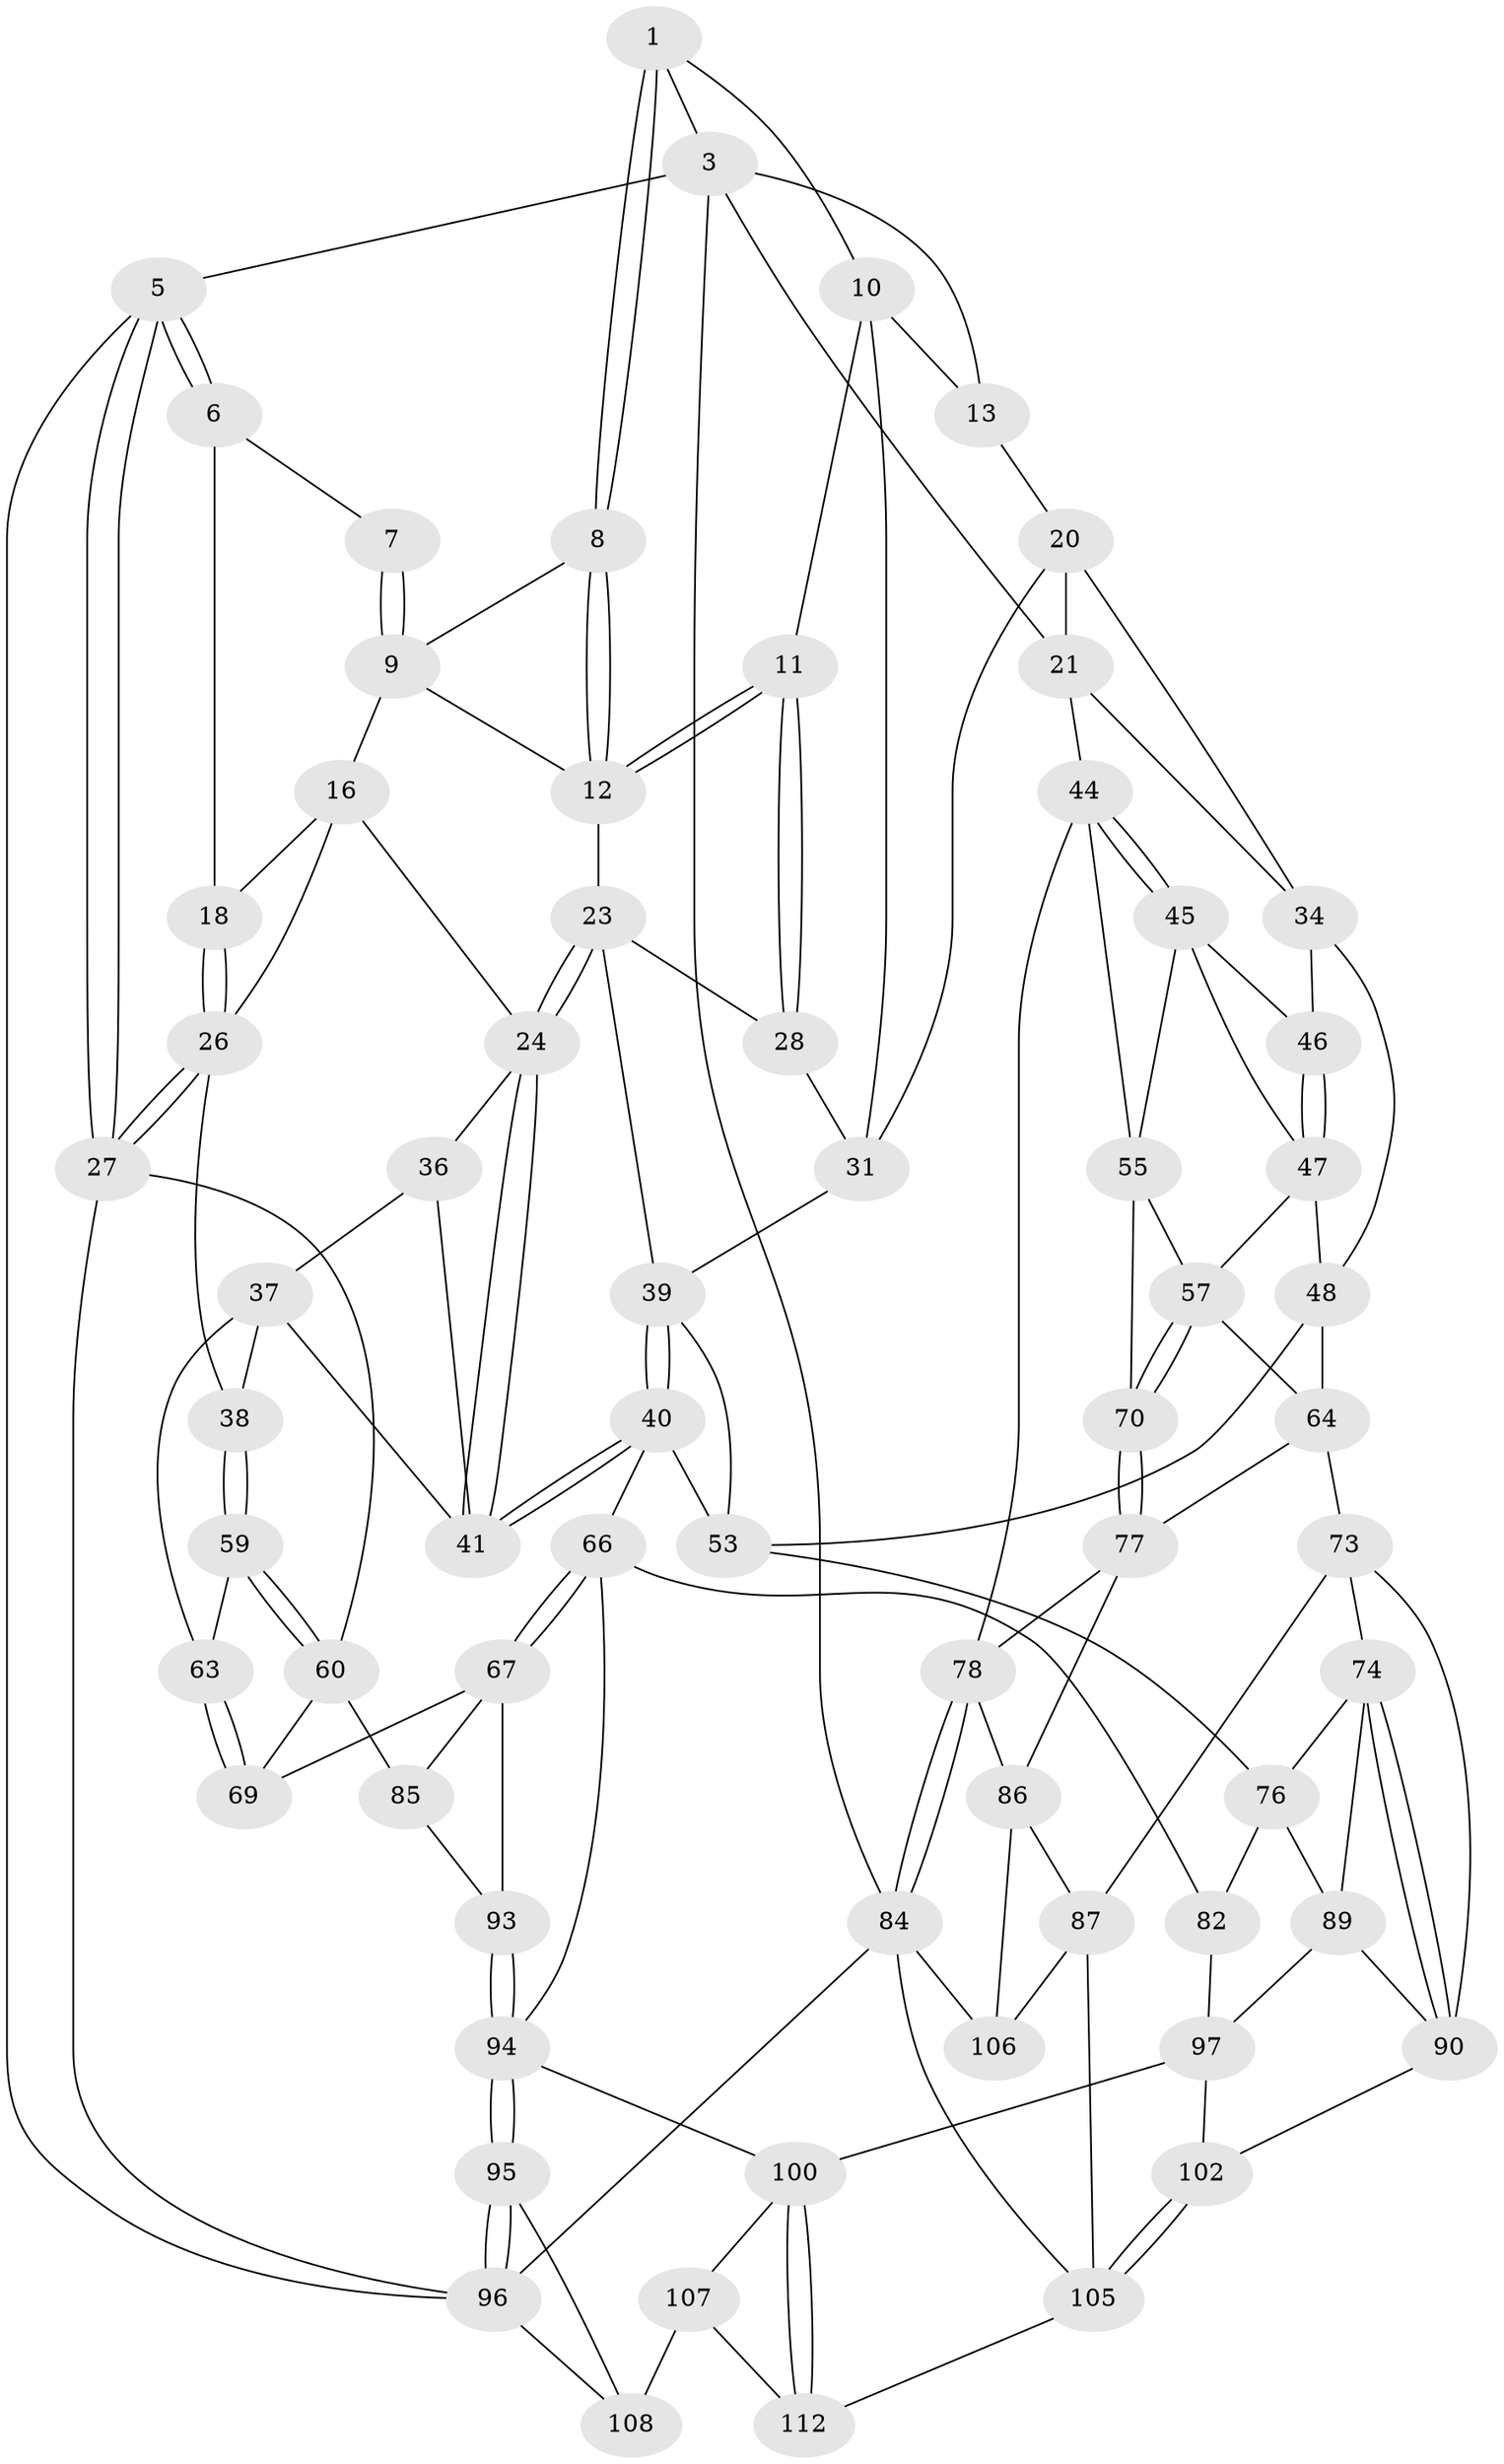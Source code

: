 // Generated by graph-tools (version 1.1) at 2025/52/02/27/25 19:52:43]
// undirected, 68 vertices, 153 edges
graph export_dot {
graph [start="1"]
  node [color=gray90,style=filled];
  1 [pos="+0.5145442446635177+0",super="+2"];
  3 [pos="+0.7860111966949922+0",super="+4"];
  5 [pos="+0+0"];
  6 [pos="+0+0"];
  7 [pos="+0.17917434007584676+0"];
  8 [pos="+0.4496288492520403+0"];
  9 [pos="+0.2730662285166413+0.039180251297813676",super="+15"];
  10 [pos="+0.594055307132925+0.07243089716688027",super="+14"];
  11 [pos="+0.43623042751716795+0.13515599601881512"];
  12 [pos="+0.4177692837221122+0.08865536161049808",super="+19"];
  13 [pos="+0.811840251106315+0"];
  16 [pos="+0.19424762666794695+0.1512415274318564",super="+17"];
  18 [pos="+0.1109202699374886+0.08024131068972634"];
  20 [pos="+0.8811258991234348+0.07873557911094867",super="+30"];
  21 [pos="+0.9392480392508654+0.1274645774830717",super="+22"];
  23 [pos="+0.3277396200126693+0.2091307280506425",super="+29"];
  24 [pos="+0.2541594033032719+0.2439553149150697",super="+25"];
  26 [pos="+0+0.2571968826359976",super="+32"];
  27 [pos="+0+0.25719007533453103",super="+62"];
  28 [pos="+0.43853694201865806+0.17502706573231858"];
  31 [pos="+0.6647035932755189+0.24991046929441652",super="+33"];
  34 [pos="+0.8132279555347458+0.27349742862650367",super="+35"];
  36 [pos="+0.15391324069402723+0.2820403876758934"];
  37 [pos="+0.09600946307458799+0.31296637029759344",super="+49"];
  38 [pos="+0.07018259390122006+0.3216224964593326"];
  39 [pos="+0.3968857405046326+0.4292550689109857",super="+42"];
  40 [pos="+0.3836530731000388+0.4443403908581414",super="+65"];
  41 [pos="+0.36160381361916+0.43109550626374266",super="+43"];
  44 [pos="+1+0.3135028830501681",super="+54"];
  45 [pos="+0.9109672180660697+0.3326543429893519",super="+50"];
  46 [pos="+0.886868525234226+0.32458577284157675"];
  47 [pos="+0.7884809852126433+0.4130048214626904",super="+51"];
  48 [pos="+0.6859808038644125+0.2843435787328617",super="+52"];
  53 [pos="+0.6139701730062646+0.4838275213191216",super="+71"];
  55 [pos="+0.9904277197985091+0.449932553875587",super="+56"];
  57 [pos="+0.8835139946062959+0.5221906353695829",super="+58"];
  59 [pos="+0.09011639606007177+0.429802119926684"];
  60 [pos="+0.03127915495550359+0.5295271702247717",super="+61"];
  63 [pos="+0.18353842294500702+0.45642850734784357"];
  64 [pos="+0.7011560247169001+0.5191838964841519",super="+72"];
  66 [pos="+0.3158536747088087+0.6588805864253817",super="+83"];
  67 [pos="+0.29345752774630174+0.6505977520663552",super="+68"];
  69 [pos="+0.17117019325777666+0.5250420783187423"];
  70 [pos="+0.8859978110198781+0.5244626414087129"];
  73 [pos="+0.6736484374662923+0.6285967075990231",super="+88"];
  74 [pos="+0.6356108547712834+0.6400486856365576",super="+75"];
  76 [pos="+0.5637628048417603+0.623433099531923",super="+81"];
  77 [pos="+0.8913255386434134+0.6156453151292289",super="+80"];
  78 [pos="+1+0.7767238520757842",super="+79"];
  82 [pos="+0.44990641358546224+0.7012015825591742"];
  84 [pos="+1+1",super="+113"];
  85 [pos="+0.0006514274814930049+0.5988229926324367"];
  86 [pos="+0.8645174730921565+0.7085644477780919",super="+103"];
  87 [pos="+0.7898094713055943+0.7464073366725869",super="+104"];
  89 [pos="+0.5772793969975376+0.7286976969008241",super="+91"];
  90 [pos="+0.6257914725999026+0.8044603160071206",super="+92"];
  93 [pos="+0.11094399332815356+0.6789024769001136"];
  94 [pos="+0.11901937922614074+0.7781974122264215",super="+98"];
  95 [pos="+0.09554613907251647+0.8000617478125867"];
  96 [pos="+0+0.7826066865704998",super="+110"];
  97 [pos="+0.4719830410486845+0.7389823830889743",super="+99"];
  100 [pos="+0.3882465646080007+0.897345819304377",super="+101"];
  102 [pos="+0.6089498968434622+0.9359406066298986"];
  105 [pos="+0.6270545139449949+0.9833998811513065",super="+114"];
  106 [pos="+0.8275085224131005+0.896835592622306"];
  107 [pos="+0.23610257261758238+0.879983477462822",super="+111"];
  108 [pos="+0.12258286443855969+0.8439801115898207",super="+109"];
  112 [pos="+0.30454007246118975+1"];
  1 -- 8;
  1 -- 8;
  1 -- 10;
  1 -- 3;
  3 -- 13;
  3 -- 5;
  3 -- 84;
  3 -- 21;
  5 -- 6;
  5 -- 6;
  5 -- 27;
  5 -- 27;
  5 -- 96;
  6 -- 7;
  6 -- 18;
  7 -- 9;
  7 -- 9;
  8 -- 9;
  8 -- 12;
  8 -- 12;
  9 -- 16;
  9 -- 12;
  10 -- 11;
  10 -- 13;
  10 -- 31;
  11 -- 12;
  11 -- 12;
  11 -- 28;
  11 -- 28;
  12 -- 23;
  13 -- 20;
  16 -- 18;
  16 -- 26;
  16 -- 24;
  18 -- 26;
  18 -- 26;
  20 -- 21;
  20 -- 31;
  20 -- 34;
  21 -- 34;
  21 -- 44;
  23 -- 24;
  23 -- 24;
  23 -- 28;
  23 -- 39;
  24 -- 41;
  24 -- 41;
  24 -- 36;
  26 -- 27;
  26 -- 27;
  26 -- 38;
  27 -- 96;
  27 -- 60;
  28 -- 31;
  31 -- 39;
  34 -- 46;
  34 -- 48;
  36 -- 37;
  36 -- 41;
  37 -- 38;
  37 -- 41;
  37 -- 63;
  38 -- 59;
  38 -- 59;
  39 -- 40;
  39 -- 40;
  39 -- 53;
  40 -- 41;
  40 -- 41;
  40 -- 66;
  40 -- 53;
  44 -- 45;
  44 -- 45;
  44 -- 78;
  44 -- 55;
  45 -- 46;
  45 -- 55;
  45 -- 47;
  46 -- 47;
  46 -- 47;
  47 -- 48;
  47 -- 57;
  48 -- 64;
  48 -- 53;
  53 -- 76;
  55 -- 70;
  55 -- 57;
  57 -- 70;
  57 -- 70;
  57 -- 64;
  59 -- 60;
  59 -- 60;
  59 -- 63;
  60 -- 69;
  60 -- 85;
  63 -- 69;
  63 -- 69;
  64 -- 73;
  64 -- 77;
  66 -- 67;
  66 -- 67;
  66 -- 82;
  66 -- 94;
  67 -- 93;
  67 -- 69;
  67 -- 85;
  70 -- 77;
  70 -- 77;
  73 -- 74;
  73 -- 87;
  73 -- 90;
  74 -- 90;
  74 -- 90;
  74 -- 89;
  74 -- 76;
  76 -- 89;
  76 -- 82;
  77 -- 86;
  77 -- 78;
  78 -- 84;
  78 -- 84;
  78 -- 86;
  82 -- 97;
  84 -- 106;
  84 -- 105;
  84 -- 96;
  85 -- 93;
  86 -- 87;
  86 -- 106;
  87 -- 105;
  87 -- 106;
  89 -- 90;
  89 -- 97;
  90 -- 102;
  93 -- 94;
  93 -- 94;
  94 -- 95;
  94 -- 95;
  94 -- 100;
  95 -- 96;
  95 -- 96;
  95 -- 108;
  96 -- 108;
  97 -- 100;
  97 -- 102;
  100 -- 112;
  100 -- 112;
  100 -- 107;
  102 -- 105;
  102 -- 105;
  105 -- 112;
  107 -- 108 [weight=2];
  107 -- 112;
}
